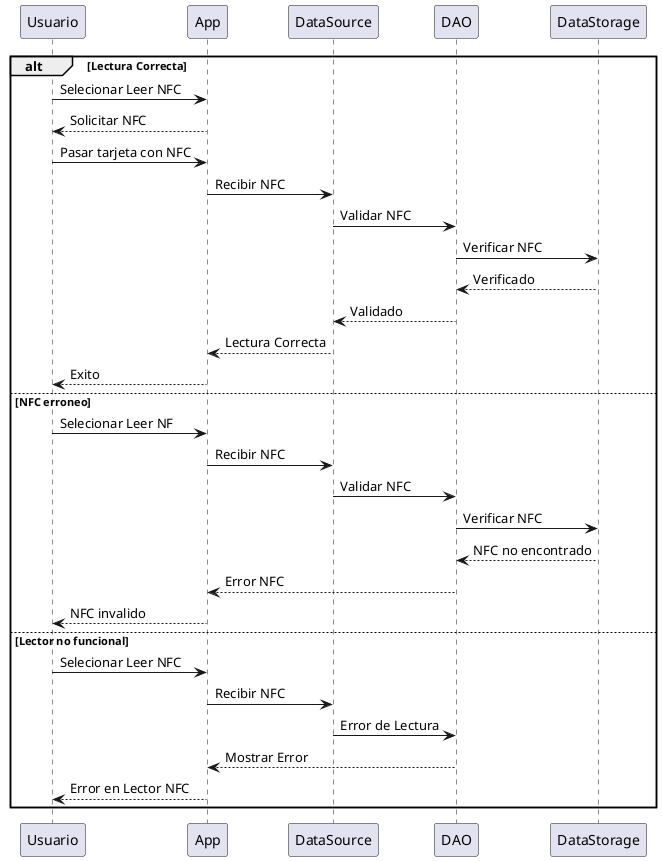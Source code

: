 @startuml

alt Lectura Correcta

    Usuario -> App: Selecionar Leer NFC
    App --> Usuario: Solicitar NFC
    Usuario -> App: Pasar tarjeta con NFC
    App -> DataSource: Recibir NFC
    DataSource -> DAO: Validar NFC
    DAO -> DataStorage: Verificar NFC
    DataStorage --> DAO: Verificado
    DAO --> DataSource: Validado
    DataSource --> App: Lectura Correcta
    App --> Usuario: Exito

else NFC erroneo

    Usuario -> App: Selecionar Leer NF
    App -> DataSource: Recibir NFC
    DataSource -> DAO: Validar NFC
    DAO -> DataStorage: Verificar NFC
    DataStorage --> DAO: NFC no encontrado
    DAO --> App: Error NFC
    App --> Usuario: NFC invalido

else Lector no funcional

    Usuario -> App: Selecionar Leer NFC
    App -> DataSource: Recibir NFC
    DataSource -> DAO: Error de Lectura
    DAO --> App: Mostrar Error 
    App --> Usuario: Error en Lector NFC 
end

@enduml
